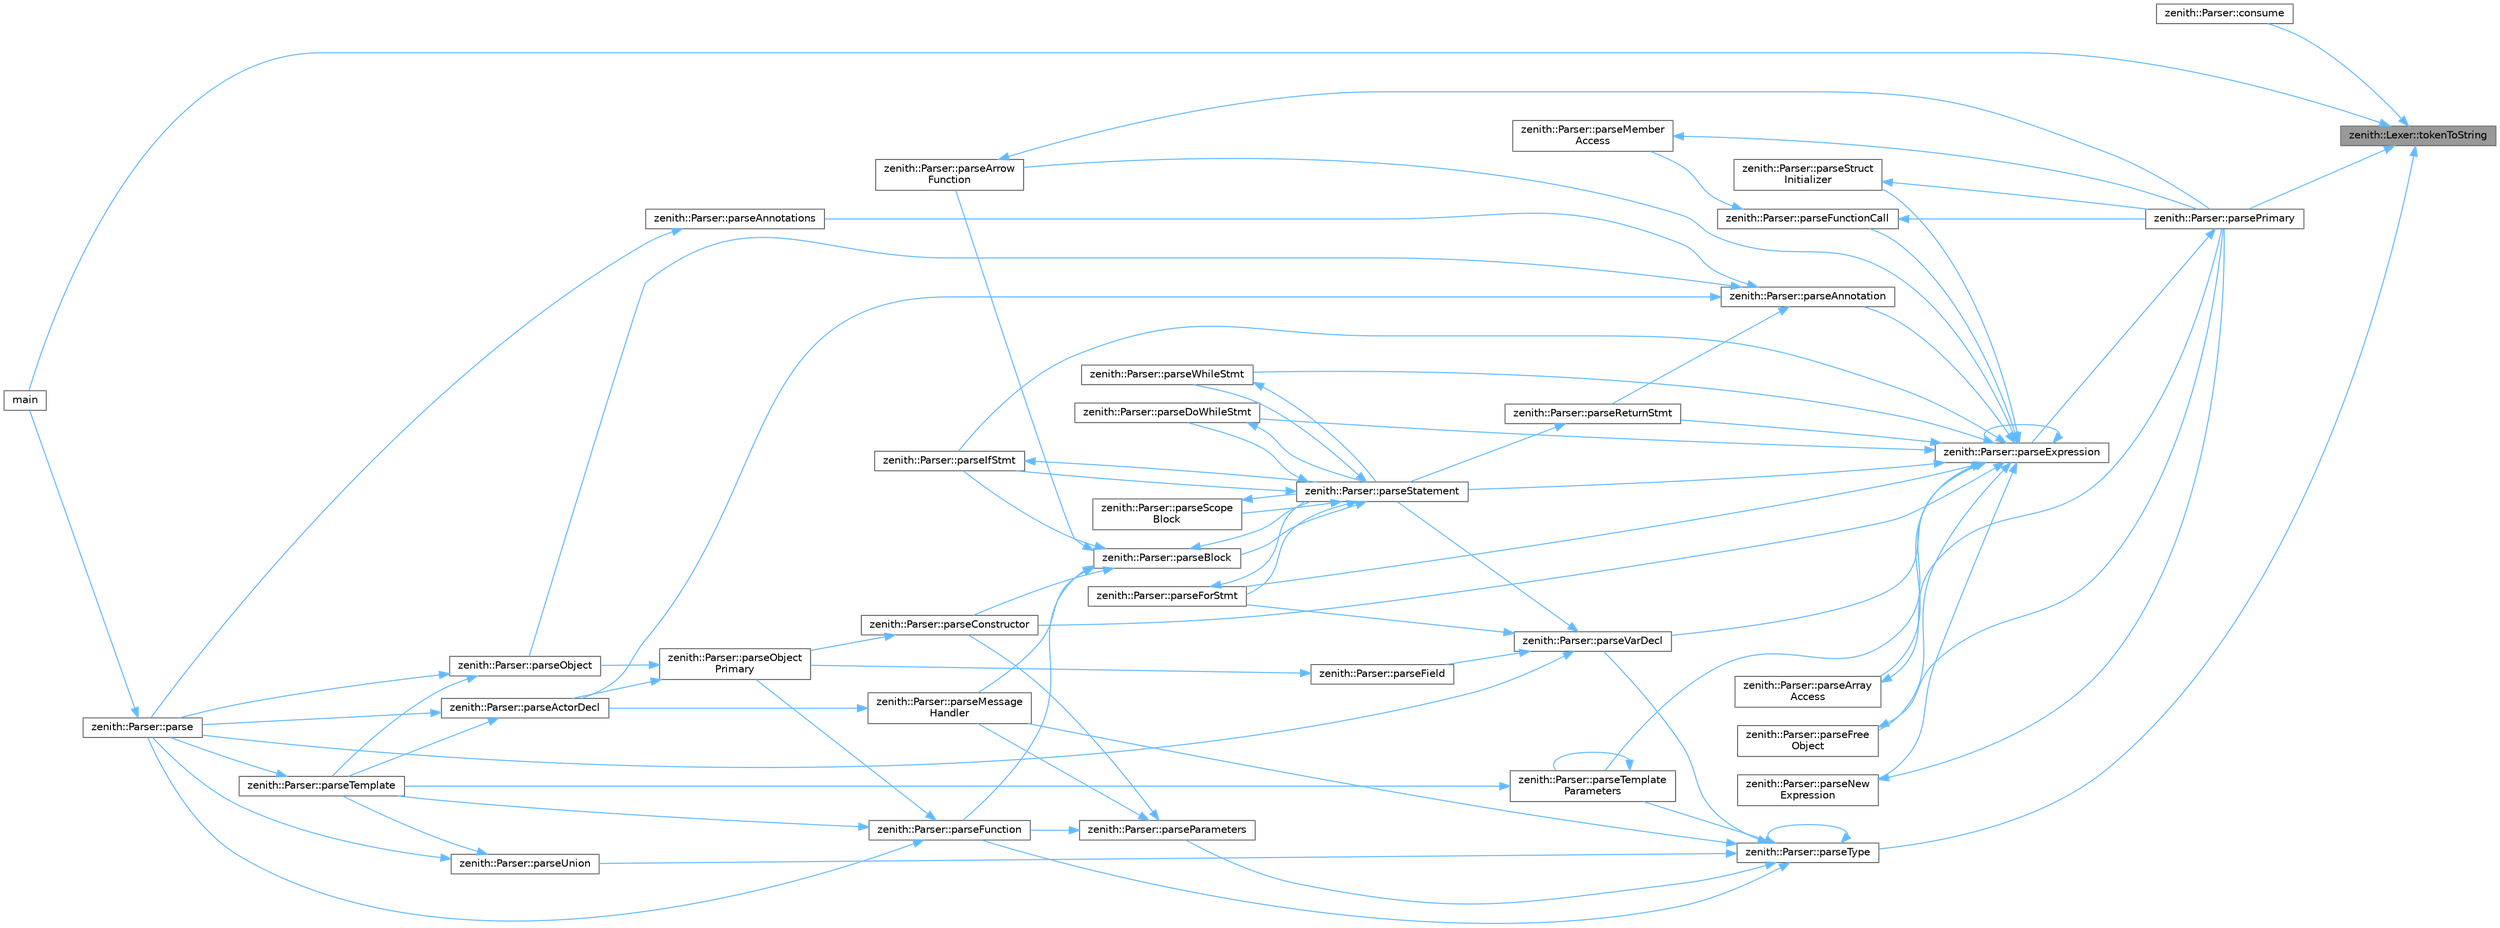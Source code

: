 digraph "zenith::Lexer::tokenToString"
{
 // LATEX_PDF_SIZE
  bgcolor="transparent";
  edge [fontname=Helvetica,fontsize=10,labelfontname=Helvetica,labelfontsize=10];
  node [fontname=Helvetica,fontsize=10,shape=box,height=0.2,width=0.4];
  rankdir="RL";
  Node1 [id="Node000001",label="zenith::Lexer::tokenToString",height=0.2,width=0.4,color="gray40", fillcolor="grey60", style="filled", fontcolor="black",tooltip=" "];
  Node1 -> Node2 [id="edge1_Node000001_Node000002",dir="back",color="steelblue1",style="solid",tooltip=" "];
  Node2 [id="Node000002",label="zenith::Parser::consume",height=0.2,width=0.4,color="grey40", fillcolor="white", style="filled",URL="$classzenith_1_1_parser.html#ae8bea8eb42ace787099de87aa294dd33",tooltip=" "];
  Node1 -> Node3 [id="edge2_Node000001_Node000003",dir="back",color="steelblue1",style="solid",tooltip=" "];
  Node3 [id="Node000003",label="main",height=0.2,width=0.4,color="grey40", fillcolor="white", style="filled",URL="$main_8cpp.html#a0ddf1224851353fc92bfbff6f499fa97",tooltip=" "];
  Node1 -> Node4 [id="edge3_Node000001_Node000004",dir="back",color="steelblue1",style="solid",tooltip=" "];
  Node4 [id="Node000004",label="zenith::Parser::parsePrimary",height=0.2,width=0.4,color="grey40", fillcolor="white", style="filled",URL="$classzenith_1_1_parser.html#a9425b18adfbb62629ae5ea654addc7cb",tooltip=" "];
  Node4 -> Node5 [id="edge4_Node000004_Node000005",dir="back",color="steelblue1",style="solid",tooltip=" "];
  Node5 [id="Node000005",label="zenith::Parser::parseExpression",height=0.2,width=0.4,color="grey40", fillcolor="white", style="filled",URL="$classzenith_1_1_parser.html#a239906fd51d54598f6d3dcc18d97b6b9",tooltip=" "];
  Node5 -> Node6 [id="edge5_Node000005_Node000006",dir="back",color="steelblue1",style="solid",tooltip=" "];
  Node6 [id="Node000006",label="zenith::Parser::parseAnnotation",height=0.2,width=0.4,color="grey40", fillcolor="white", style="filled",URL="$classzenith_1_1_parser.html#afff2e82900309df63d9aa89f4d3e31d6",tooltip=" "];
  Node6 -> Node7 [id="edge6_Node000006_Node000007",dir="back",color="steelblue1",style="solid",tooltip=" "];
  Node7 [id="Node000007",label="zenith::Parser::parseActorDecl",height=0.2,width=0.4,color="grey40", fillcolor="white", style="filled",URL="$classzenith_1_1_parser.html#add98eda497298f55d63689af29839db6",tooltip=" "];
  Node7 -> Node8 [id="edge7_Node000007_Node000008",dir="back",color="steelblue1",style="solid",tooltip=" "];
  Node8 [id="Node000008",label="zenith::Parser::parse",height=0.2,width=0.4,color="grey40", fillcolor="white", style="filled",URL="$classzenith_1_1_parser.html#ad56141bb79abcda2cb032137f51d44c6",tooltip=" "];
  Node8 -> Node3 [id="edge8_Node000008_Node000003",dir="back",color="steelblue1",style="solid",tooltip=" "];
  Node7 -> Node9 [id="edge9_Node000007_Node000009",dir="back",color="steelblue1",style="solid",tooltip=" "];
  Node9 [id="Node000009",label="zenith::Parser::parseTemplate",height=0.2,width=0.4,color="grey40", fillcolor="white", style="filled",URL="$classzenith_1_1_parser.html#ac8ba31b8067fb7325c47b2b85e51abe1",tooltip=" "];
  Node9 -> Node8 [id="edge10_Node000009_Node000008",dir="back",color="steelblue1",style="solid",tooltip=" "];
  Node6 -> Node10 [id="edge11_Node000006_Node000010",dir="back",color="steelblue1",style="solid",tooltip=" "];
  Node10 [id="Node000010",label="zenith::Parser::parseAnnotations",height=0.2,width=0.4,color="grey40", fillcolor="white", style="filled",URL="$classzenith_1_1_parser.html#a13606ea02073ecca24a045f676b58518",tooltip=" "];
  Node10 -> Node8 [id="edge12_Node000010_Node000008",dir="back",color="steelblue1",style="solid",tooltip=" "];
  Node6 -> Node11 [id="edge13_Node000006_Node000011",dir="back",color="steelblue1",style="solid",tooltip=" "];
  Node11 [id="Node000011",label="zenith::Parser::parseObject",height=0.2,width=0.4,color="grey40", fillcolor="white", style="filled",URL="$classzenith_1_1_parser.html#abfe2e0682adcad95cc77595ec52bd4da",tooltip=" "];
  Node11 -> Node8 [id="edge14_Node000011_Node000008",dir="back",color="steelblue1",style="solid",tooltip=" "];
  Node11 -> Node9 [id="edge15_Node000011_Node000009",dir="back",color="steelblue1",style="solid",tooltip=" "];
  Node6 -> Node12 [id="edge16_Node000006_Node000012",dir="back",color="steelblue1",style="solid",tooltip=" "];
  Node12 [id="Node000012",label="zenith::Parser::parseReturnStmt",height=0.2,width=0.4,color="grey40", fillcolor="white", style="filled",URL="$classzenith_1_1_parser.html#a5e026e55d4a57bea1b5ffa7d3b5e93a8",tooltip=" "];
  Node12 -> Node13 [id="edge17_Node000012_Node000013",dir="back",color="steelblue1",style="solid",tooltip=" "];
  Node13 [id="Node000013",label="zenith::Parser::parseStatement",height=0.2,width=0.4,color="grey40", fillcolor="white", style="filled",URL="$classzenith_1_1_parser.html#ada8dc19e8cb4a0f1b37d3ef6a2eb3f9d",tooltip=" "];
  Node13 -> Node14 [id="edge18_Node000013_Node000014",dir="back",color="steelblue1",style="solid",tooltip=" "];
  Node14 [id="Node000014",label="zenith::Parser::parseBlock",height=0.2,width=0.4,color="grey40", fillcolor="white", style="filled",URL="$classzenith_1_1_parser.html#afed5c18e77fc012fe5db9f9e6175e642",tooltip=" "];
  Node14 -> Node15 [id="edge19_Node000014_Node000015",dir="back",color="steelblue1",style="solid",tooltip=" "];
  Node15 [id="Node000015",label="zenith::Parser::parseArrow\lFunction",height=0.2,width=0.4,color="grey40", fillcolor="white", style="filled",URL="$classzenith_1_1_parser.html#a7ea0f8e309ed2fbdf1a9e2ebfa2fbf8d",tooltip=" "];
  Node15 -> Node4 [id="edge20_Node000015_Node000004",dir="back",color="steelblue1",style="solid",tooltip=" "];
  Node14 -> Node16 [id="edge21_Node000014_Node000016",dir="back",color="steelblue1",style="solid",tooltip=" "];
  Node16 [id="Node000016",label="zenith::Parser::parseConstructor",height=0.2,width=0.4,color="grey40", fillcolor="white", style="filled",URL="$classzenith_1_1_parser.html#ae37a2b420e456af55c07efd04676b4af",tooltip=" "];
  Node16 -> Node17 [id="edge22_Node000016_Node000017",dir="back",color="steelblue1",style="solid",tooltip=" "];
  Node17 [id="Node000017",label="zenith::Parser::parseObject\lPrimary",height=0.2,width=0.4,color="grey40", fillcolor="white", style="filled",URL="$classzenith_1_1_parser.html#a74f0f075ac6a9a7935b8b0b20bd1f3ef",tooltip=" "];
  Node17 -> Node7 [id="edge23_Node000017_Node000007",dir="back",color="steelblue1",style="solid",tooltip=" "];
  Node17 -> Node11 [id="edge24_Node000017_Node000011",dir="back",color="steelblue1",style="solid",tooltip=" "];
  Node14 -> Node18 [id="edge25_Node000014_Node000018",dir="back",color="steelblue1",style="solid",tooltip=" "];
  Node18 [id="Node000018",label="zenith::Parser::parseFunction",height=0.2,width=0.4,color="grey40", fillcolor="white", style="filled",URL="$classzenith_1_1_parser.html#a8647a213885b6a7d25032d40410f827b",tooltip=" "];
  Node18 -> Node8 [id="edge26_Node000018_Node000008",dir="back",color="steelblue1",style="solid",tooltip=" "];
  Node18 -> Node17 [id="edge27_Node000018_Node000017",dir="back",color="steelblue1",style="solid",tooltip=" "];
  Node18 -> Node9 [id="edge28_Node000018_Node000009",dir="back",color="steelblue1",style="solid",tooltip=" "];
  Node14 -> Node19 [id="edge29_Node000014_Node000019",dir="back",color="steelblue1",style="solid",tooltip=" "];
  Node19 [id="Node000019",label="zenith::Parser::parseIfStmt",height=0.2,width=0.4,color="grey40", fillcolor="white", style="filled",URL="$classzenith_1_1_parser.html#a6086729ddce119c88e10fe622d069d8f",tooltip=" "];
  Node19 -> Node13 [id="edge30_Node000019_Node000013",dir="back",color="steelblue1",style="solid",tooltip=" "];
  Node14 -> Node20 [id="edge31_Node000014_Node000020",dir="back",color="steelblue1",style="solid",tooltip=" "];
  Node20 [id="Node000020",label="zenith::Parser::parseMessage\lHandler",height=0.2,width=0.4,color="grey40", fillcolor="white", style="filled",URL="$classzenith_1_1_parser.html#a78d55766725bfdd0c7b718adf355eee3",tooltip=" "];
  Node20 -> Node7 [id="edge32_Node000020_Node000007",dir="back",color="steelblue1",style="solid",tooltip=" "];
  Node14 -> Node13 [id="edge33_Node000014_Node000013",dir="back",color="steelblue1",style="solid",tooltip=" "];
  Node13 -> Node21 [id="edge34_Node000013_Node000021",dir="back",color="steelblue1",style="solid",tooltip=" "];
  Node21 [id="Node000021",label="zenith::Parser::parseDoWhileStmt",height=0.2,width=0.4,color="grey40", fillcolor="white", style="filled",URL="$classzenith_1_1_parser.html#a17d038fc7ad2c0dac1b038889f4426ca",tooltip=" "];
  Node21 -> Node13 [id="edge35_Node000021_Node000013",dir="back",color="steelblue1",style="solid",tooltip=" "];
  Node13 -> Node22 [id="edge36_Node000013_Node000022",dir="back",color="steelblue1",style="solid",tooltip=" "];
  Node22 [id="Node000022",label="zenith::Parser::parseForStmt",height=0.2,width=0.4,color="grey40", fillcolor="white", style="filled",URL="$classzenith_1_1_parser.html#ab8ae32b49e1a7d1492f14c6b381aa52b",tooltip=" "];
  Node22 -> Node13 [id="edge37_Node000022_Node000013",dir="back",color="steelblue1",style="solid",tooltip=" "];
  Node13 -> Node19 [id="edge38_Node000013_Node000019",dir="back",color="steelblue1",style="solid",tooltip=" "];
  Node13 -> Node23 [id="edge39_Node000013_Node000023",dir="back",color="steelblue1",style="solid",tooltip=" "];
  Node23 [id="Node000023",label="zenith::Parser::parseScope\lBlock",height=0.2,width=0.4,color="grey40", fillcolor="white", style="filled",URL="$classzenith_1_1_parser.html#acd4ccda2b4a409498daa93e31f2bc23f",tooltip=" "];
  Node23 -> Node13 [id="edge40_Node000023_Node000013",dir="back",color="steelblue1",style="solid",tooltip=" "];
  Node13 -> Node24 [id="edge41_Node000013_Node000024",dir="back",color="steelblue1",style="solid",tooltip=" "];
  Node24 [id="Node000024",label="zenith::Parser::parseWhileStmt",height=0.2,width=0.4,color="grey40", fillcolor="white", style="filled",URL="$classzenith_1_1_parser.html#a6f8fd13014d6a0e82f53ce08a8f9766d",tooltip=" "];
  Node24 -> Node13 [id="edge42_Node000024_Node000013",dir="back",color="steelblue1",style="solid",tooltip=" "];
  Node5 -> Node25 [id="edge43_Node000005_Node000025",dir="back",color="steelblue1",style="solid",tooltip=" "];
  Node25 [id="Node000025",label="zenith::Parser::parseArray\lAccess",height=0.2,width=0.4,color="grey40", fillcolor="white", style="filled",URL="$classzenith_1_1_parser.html#ad32b5cfe98f909cade9216d65b046f58",tooltip=" "];
  Node25 -> Node4 [id="edge44_Node000025_Node000004",dir="back",color="steelblue1",style="solid",tooltip=" "];
  Node5 -> Node15 [id="edge45_Node000005_Node000015",dir="back",color="steelblue1",style="solid",tooltip=" "];
  Node5 -> Node16 [id="edge46_Node000005_Node000016",dir="back",color="steelblue1",style="solid",tooltip=" "];
  Node5 -> Node21 [id="edge47_Node000005_Node000021",dir="back",color="steelblue1",style="solid",tooltip=" "];
  Node5 -> Node5 [id="edge48_Node000005_Node000005",dir="back",color="steelblue1",style="solid",tooltip=" "];
  Node5 -> Node22 [id="edge49_Node000005_Node000022",dir="back",color="steelblue1",style="solid",tooltip=" "];
  Node5 -> Node26 [id="edge50_Node000005_Node000026",dir="back",color="steelblue1",style="solid",tooltip=" "];
  Node26 [id="Node000026",label="zenith::Parser::parseFree\lObject",height=0.2,width=0.4,color="grey40", fillcolor="white", style="filled",URL="$classzenith_1_1_parser.html#a697fe5477ca0023efdefd6e66f4e0a49",tooltip=" "];
  Node26 -> Node4 [id="edge51_Node000026_Node000004",dir="back",color="steelblue1",style="solid",tooltip=" "];
  Node5 -> Node27 [id="edge52_Node000005_Node000027",dir="back",color="steelblue1",style="solid",tooltip=" "];
  Node27 [id="Node000027",label="zenith::Parser::parseFunctionCall",height=0.2,width=0.4,color="grey40", fillcolor="white", style="filled",URL="$classzenith_1_1_parser.html#ae2442c2e624e13794605b1ff56047ee8",tooltip=" "];
  Node27 -> Node28 [id="edge53_Node000027_Node000028",dir="back",color="steelblue1",style="solid",tooltip=" "];
  Node28 [id="Node000028",label="zenith::Parser::parseMember\lAccess",height=0.2,width=0.4,color="grey40", fillcolor="white", style="filled",URL="$classzenith_1_1_parser.html#a5f581f39453bce8e553d9d96c5c8d0d2",tooltip=" "];
  Node28 -> Node4 [id="edge54_Node000028_Node000004",dir="back",color="steelblue1",style="solid",tooltip=" "];
  Node27 -> Node4 [id="edge55_Node000027_Node000004",dir="back",color="steelblue1",style="solid",tooltip=" "];
  Node5 -> Node19 [id="edge56_Node000005_Node000019",dir="back",color="steelblue1",style="solid",tooltip=" "];
  Node5 -> Node29 [id="edge57_Node000005_Node000029",dir="back",color="steelblue1",style="solid",tooltip=" "];
  Node29 [id="Node000029",label="zenith::Parser::parseNew\lExpression",height=0.2,width=0.4,color="grey40", fillcolor="white", style="filled",URL="$classzenith_1_1_parser.html#aa984ed730ca80620a7033d259b6faea5",tooltip=" "];
  Node29 -> Node4 [id="edge58_Node000029_Node000004",dir="back",color="steelblue1",style="solid",tooltip=" "];
  Node5 -> Node12 [id="edge59_Node000005_Node000012",dir="back",color="steelblue1",style="solid",tooltip=" "];
  Node5 -> Node13 [id="edge60_Node000005_Node000013",dir="back",color="steelblue1",style="solid",tooltip=" "];
  Node5 -> Node30 [id="edge61_Node000005_Node000030",dir="back",color="steelblue1",style="solid",tooltip=" "];
  Node30 [id="Node000030",label="zenith::Parser::parseStruct\lInitializer",height=0.2,width=0.4,color="grey40", fillcolor="white", style="filled",URL="$classzenith_1_1_parser.html#a4646bbfa2a663abbc777ae26d44e9522",tooltip=" "];
  Node30 -> Node4 [id="edge62_Node000030_Node000004",dir="back",color="steelblue1",style="solid",tooltip=" "];
  Node5 -> Node31 [id="edge63_Node000005_Node000031",dir="back",color="steelblue1",style="solid",tooltip=" "];
  Node31 [id="Node000031",label="zenith::Parser::parseTemplate\lParameters",height=0.2,width=0.4,color="grey40", fillcolor="white", style="filled",URL="$classzenith_1_1_parser.html#aa809de3ebc29d840ad9bc99c0b6ce956",tooltip=" "];
  Node31 -> Node9 [id="edge64_Node000031_Node000009",dir="back",color="steelblue1",style="solid",tooltip=" "];
  Node31 -> Node31 [id="edge65_Node000031_Node000031",dir="back",color="steelblue1",style="solid",tooltip=" "];
  Node5 -> Node32 [id="edge66_Node000005_Node000032",dir="back",color="steelblue1",style="solid",tooltip=" "];
  Node32 [id="Node000032",label="zenith::Parser::parseVarDecl",height=0.2,width=0.4,color="grey40", fillcolor="white", style="filled",URL="$classzenith_1_1_parser.html#a4846f1e07a0155bb95bfee2888cd4e49",tooltip=" "];
  Node32 -> Node8 [id="edge67_Node000032_Node000008",dir="back",color="steelblue1",style="solid",tooltip=" "];
  Node32 -> Node33 [id="edge68_Node000032_Node000033",dir="back",color="steelblue1",style="solid",tooltip=" "];
  Node33 [id="Node000033",label="zenith::Parser::parseField",height=0.2,width=0.4,color="grey40", fillcolor="white", style="filled",URL="$classzenith_1_1_parser.html#a12db59c0397e2ec966e47382f55b4ab8",tooltip=" "];
  Node33 -> Node17 [id="edge69_Node000033_Node000017",dir="back",color="steelblue1",style="solid",tooltip=" "];
  Node32 -> Node22 [id="edge70_Node000032_Node000022",dir="back",color="steelblue1",style="solid",tooltip=" "];
  Node32 -> Node13 [id="edge71_Node000032_Node000013",dir="back",color="steelblue1",style="solid",tooltip=" "];
  Node5 -> Node24 [id="edge72_Node000005_Node000024",dir="back",color="steelblue1",style="solid",tooltip=" "];
  Node1 -> Node34 [id="edge73_Node000001_Node000034",dir="back",color="steelblue1",style="solid",tooltip=" "];
  Node34 [id="Node000034",label="zenith::Parser::parseType",height=0.2,width=0.4,color="grey40", fillcolor="white", style="filled",URL="$classzenith_1_1_parser.html#a62bb32082ed32f00e6071e1acc026ea1",tooltip=" "];
  Node34 -> Node18 [id="edge74_Node000034_Node000018",dir="back",color="steelblue1",style="solid",tooltip=" "];
  Node34 -> Node20 [id="edge75_Node000034_Node000020",dir="back",color="steelblue1",style="solid",tooltip=" "];
  Node34 -> Node35 [id="edge76_Node000034_Node000035",dir="back",color="steelblue1",style="solid",tooltip=" "];
  Node35 [id="Node000035",label="zenith::Parser::parseParameters",height=0.2,width=0.4,color="grey40", fillcolor="white", style="filled",URL="$classzenith_1_1_parser.html#ae6835a329d4b3f36036803ea2c8968fb",tooltip=" "];
  Node35 -> Node16 [id="edge77_Node000035_Node000016",dir="back",color="steelblue1",style="solid",tooltip=" "];
  Node35 -> Node18 [id="edge78_Node000035_Node000018",dir="back",color="steelblue1",style="solid",tooltip=" "];
  Node35 -> Node20 [id="edge79_Node000035_Node000020",dir="back",color="steelblue1",style="solid",tooltip=" "];
  Node34 -> Node31 [id="edge80_Node000034_Node000031",dir="back",color="steelblue1",style="solid",tooltip=" "];
  Node34 -> Node34 [id="edge81_Node000034_Node000034",dir="back",color="steelblue1",style="solid",tooltip=" "];
  Node34 -> Node36 [id="edge82_Node000034_Node000036",dir="back",color="steelblue1",style="solid",tooltip=" "];
  Node36 [id="Node000036",label="zenith::Parser::parseUnion",height=0.2,width=0.4,color="grey40", fillcolor="white", style="filled",URL="$classzenith_1_1_parser.html#a9031c6a60032c4c39e764cea8945fd11",tooltip=" "];
  Node36 -> Node8 [id="edge83_Node000036_Node000008",dir="back",color="steelblue1",style="solid",tooltip=" "];
  Node36 -> Node9 [id="edge84_Node000036_Node000009",dir="back",color="steelblue1",style="solid",tooltip=" "];
  Node34 -> Node32 [id="edge85_Node000034_Node000032",dir="back",color="steelblue1",style="solid",tooltip=" "];
}
